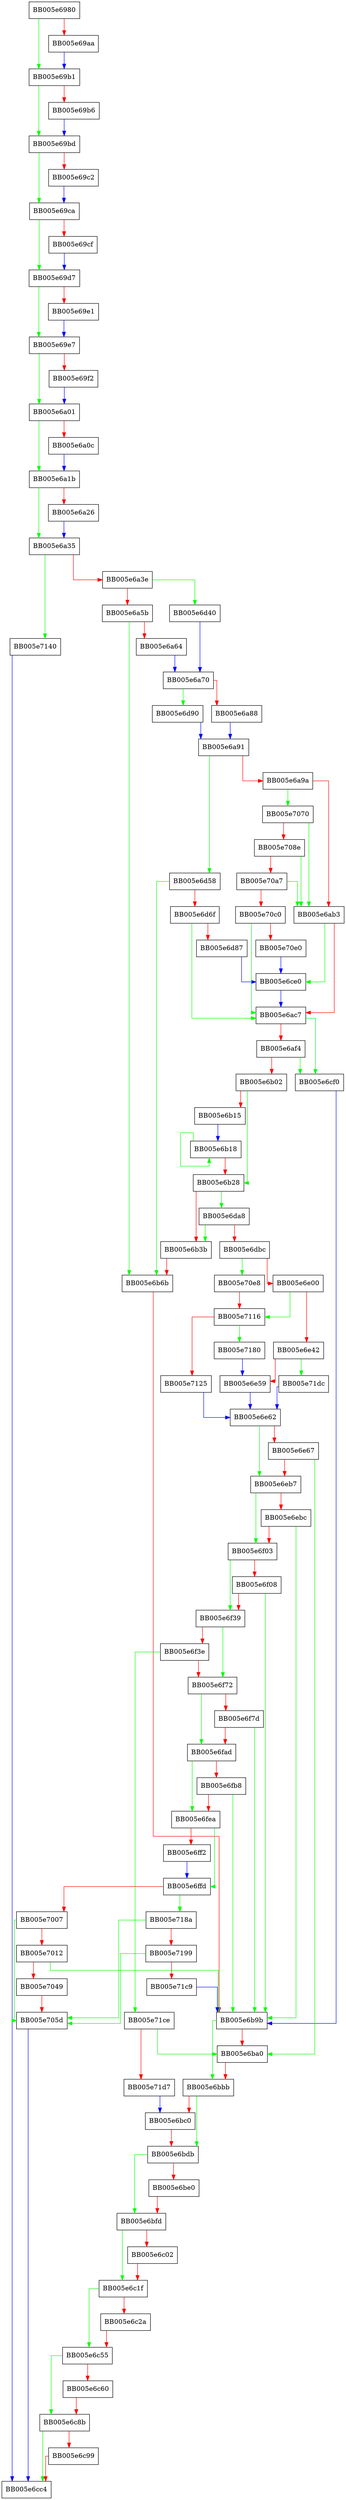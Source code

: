 digraph OSSL_parse_url {
  node [shape="box"];
  graph [splines=ortho];
  BB005e6980 -> BB005e69b1 [color="green"];
  BB005e6980 -> BB005e69aa [color="red"];
  BB005e69aa -> BB005e69b1 [color="blue"];
  BB005e69b1 -> BB005e69bd [color="green"];
  BB005e69b1 -> BB005e69b6 [color="red"];
  BB005e69b6 -> BB005e69bd [color="blue"];
  BB005e69bd -> BB005e69ca [color="green"];
  BB005e69bd -> BB005e69c2 [color="red"];
  BB005e69c2 -> BB005e69ca [color="blue"];
  BB005e69ca -> BB005e69d7 [color="green"];
  BB005e69ca -> BB005e69cf [color="red"];
  BB005e69cf -> BB005e69d7 [color="blue"];
  BB005e69d7 -> BB005e69e7 [color="green"];
  BB005e69d7 -> BB005e69e1 [color="red"];
  BB005e69e1 -> BB005e69e7 [color="blue"];
  BB005e69e7 -> BB005e6a01 [color="green"];
  BB005e69e7 -> BB005e69f2 [color="red"];
  BB005e69f2 -> BB005e6a01 [color="blue"];
  BB005e6a01 -> BB005e6a1b [color="green"];
  BB005e6a01 -> BB005e6a0c [color="red"];
  BB005e6a0c -> BB005e6a1b [color="blue"];
  BB005e6a1b -> BB005e6a35 [color="green"];
  BB005e6a1b -> BB005e6a26 [color="red"];
  BB005e6a26 -> BB005e6a35 [color="blue"];
  BB005e6a35 -> BB005e7140 [color="green"];
  BB005e6a35 -> BB005e6a3e [color="red"];
  BB005e6a3e -> BB005e6d40 [color="green"];
  BB005e6a3e -> BB005e6a5b [color="red"];
  BB005e6a5b -> BB005e6b6b [color="green"];
  BB005e6a5b -> BB005e6a64 [color="red"];
  BB005e6a64 -> BB005e6a70 [color="blue"];
  BB005e6a70 -> BB005e6d90 [color="green"];
  BB005e6a70 -> BB005e6a88 [color="red"];
  BB005e6a88 -> BB005e6a91 [color="blue"];
  BB005e6a91 -> BB005e6d58 [color="green"];
  BB005e6a91 -> BB005e6a9a [color="red"];
  BB005e6a9a -> BB005e7070 [color="green"];
  BB005e6a9a -> BB005e6ab3 [color="red"];
  BB005e6ab3 -> BB005e6ce0 [color="green"];
  BB005e6ab3 -> BB005e6ac7 [color="red"];
  BB005e6ac7 -> BB005e6cf0 [color="green"];
  BB005e6ac7 -> BB005e6af4 [color="red"];
  BB005e6af4 -> BB005e6cf0 [color="green"];
  BB005e6af4 -> BB005e6b02 [color="red"];
  BB005e6b02 -> BB005e6b28 [color="green"];
  BB005e6b02 -> BB005e6b15 [color="red"];
  BB005e6b15 -> BB005e6b18 [color="blue"];
  BB005e6b18 -> BB005e6b18 [color="green"];
  BB005e6b18 -> BB005e6b28 [color="red"];
  BB005e6b28 -> BB005e6da8 [color="green"];
  BB005e6b28 -> BB005e6b3b [color="red"];
  BB005e6b3b -> BB005e6b6b [color="red"];
  BB005e6b6b -> BB005e6b9b [color="red"];
  BB005e6b9b -> BB005e6bbb [color="green"];
  BB005e6b9b -> BB005e6ba0 [color="red"];
  BB005e6ba0 -> BB005e6bbb [color="red"];
  BB005e6bbb -> BB005e6bdb [color="green"];
  BB005e6bbb -> BB005e6bc0 [color="red"];
  BB005e6bc0 -> BB005e6bdb [color="red"];
  BB005e6bdb -> BB005e6bfd [color="green"];
  BB005e6bdb -> BB005e6be0 [color="red"];
  BB005e6be0 -> BB005e6bfd [color="red"];
  BB005e6bfd -> BB005e6c1f [color="green"];
  BB005e6bfd -> BB005e6c02 [color="red"];
  BB005e6c02 -> BB005e6c1f [color="red"];
  BB005e6c1f -> BB005e6c55 [color="green"];
  BB005e6c1f -> BB005e6c2a [color="red"];
  BB005e6c2a -> BB005e6c55 [color="red"];
  BB005e6c55 -> BB005e6c8b [color="green"];
  BB005e6c55 -> BB005e6c60 [color="red"];
  BB005e6c60 -> BB005e6c8b [color="red"];
  BB005e6c8b -> BB005e6cc4 [color="green"];
  BB005e6c8b -> BB005e6c99 [color="red"];
  BB005e6c99 -> BB005e6cc4 [color="red"];
  BB005e6ce0 -> BB005e6ac7 [color="blue"];
  BB005e6cf0 -> BB005e6b9b [color="blue"];
  BB005e6d40 -> BB005e6a70 [color="blue"];
  BB005e6d58 -> BB005e6b6b [color="green"];
  BB005e6d58 -> BB005e6d6f [color="red"];
  BB005e6d6f -> BB005e6ac7 [color="green"];
  BB005e6d6f -> BB005e6d87 [color="red"];
  BB005e6d87 -> BB005e6ce0 [color="blue"];
  BB005e6d90 -> BB005e6a91 [color="blue"];
  BB005e6da8 -> BB005e6b3b [color="green"];
  BB005e6da8 -> BB005e6dbc [color="red"];
  BB005e6dbc -> BB005e70e8 [color="green"];
  BB005e6dbc -> BB005e6e00 [color="red"];
  BB005e6e00 -> BB005e7116 [color="green"];
  BB005e6e00 -> BB005e6e42 [color="red"];
  BB005e6e42 -> BB005e71dc [color="green"];
  BB005e6e42 -> BB005e6e59 [color="red"];
  BB005e6e59 -> BB005e6e62 [color="blue"];
  BB005e6e62 -> BB005e6eb7 [color="green"];
  BB005e6e62 -> BB005e6e67 [color="red"];
  BB005e6e67 -> BB005e6ba0 [color="green"];
  BB005e6e67 -> BB005e6eb7 [color="red"];
  BB005e6eb7 -> BB005e6f03 [color="green"];
  BB005e6eb7 -> BB005e6ebc [color="red"];
  BB005e6ebc -> BB005e6b9b [color="green"];
  BB005e6ebc -> BB005e6f03 [color="red"];
  BB005e6f03 -> BB005e6f39 [color="green"];
  BB005e6f03 -> BB005e6f08 [color="red"];
  BB005e6f08 -> BB005e6b9b [color="green"];
  BB005e6f08 -> BB005e6f39 [color="red"];
  BB005e6f39 -> BB005e6f72 [color="green"];
  BB005e6f39 -> BB005e6f3e [color="red"];
  BB005e6f3e -> BB005e71ce [color="green"];
  BB005e6f3e -> BB005e6f72 [color="red"];
  BB005e6f72 -> BB005e6fad [color="green"];
  BB005e6f72 -> BB005e6f7d [color="red"];
  BB005e6f7d -> BB005e6b9b [color="green"];
  BB005e6f7d -> BB005e6fad [color="red"];
  BB005e6fad -> BB005e6fea [color="green"];
  BB005e6fad -> BB005e6fb8 [color="red"];
  BB005e6fb8 -> BB005e6b9b [color="green"];
  BB005e6fb8 -> BB005e6fea [color="red"];
  BB005e6fea -> BB005e6ffd [color="green"];
  BB005e6fea -> BB005e6ff2 [color="red"];
  BB005e6ff2 -> BB005e6ffd [color="blue"];
  BB005e6ffd -> BB005e718a [color="green"];
  BB005e6ffd -> BB005e7007 [color="red"];
  BB005e7007 -> BB005e705d [color="green"];
  BB005e7007 -> BB005e7012 [color="red"];
  BB005e7012 -> BB005e6b9b [color="green"];
  BB005e7012 -> BB005e7049 [color="red"];
  BB005e7049 -> BB005e705d [color="red"];
  BB005e705d -> BB005e6cc4 [color="blue"];
  BB005e7070 -> BB005e6ab3 [color="green"];
  BB005e7070 -> BB005e708e [color="red"];
  BB005e708e -> BB005e6ab3 [color="green"];
  BB005e708e -> BB005e70a7 [color="red"];
  BB005e70a7 -> BB005e6ab3 [color="green"];
  BB005e70a7 -> BB005e70c0 [color="red"];
  BB005e70c0 -> BB005e6ac7 [color="green"];
  BB005e70c0 -> BB005e70e0 [color="red"];
  BB005e70e0 -> BB005e6ce0 [color="blue"];
  BB005e70e8 -> BB005e7116 [color="red"];
  BB005e7116 -> BB005e7180 [color="green"];
  BB005e7116 -> BB005e7125 [color="red"];
  BB005e7125 -> BB005e6e62 [color="blue"];
  BB005e7140 -> BB005e6cc4 [color="blue"];
  BB005e7180 -> BB005e6e59 [color="blue"];
  BB005e718a -> BB005e705d [color="green"];
  BB005e718a -> BB005e7199 [color="red"];
  BB005e7199 -> BB005e705d [color="green"];
  BB005e7199 -> BB005e71c9 [color="red"];
  BB005e71c9 -> BB005e6b9b [color="blue"];
  BB005e71ce -> BB005e6ba0 [color="green"];
  BB005e71ce -> BB005e71d7 [color="red"];
  BB005e71d7 -> BB005e6bc0 [color="blue"];
  BB005e71dc -> BB005e6e62 [color="blue"];
}